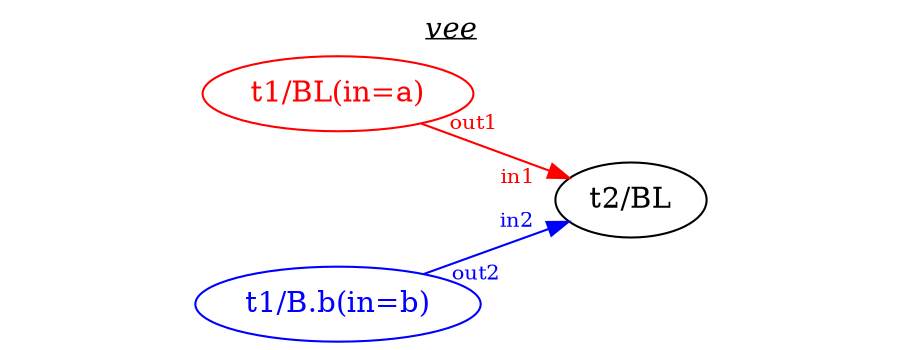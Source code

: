 digraph G {
	node [label="\N", ordering=out];
	graph [rankdir="LR", label=<<U><I>vee</I></U>>, labelloc=t, nodesep=.9];
	
	"START" [label="", shape=plaintext];
	"STOP" [label="", shape=plaintext];
	
	"t1a" [label="t1/BL(in=a)", color=red, fontcolor=red];
	"t1b" [label="t1/B.b(in=b)", color=blue, fontcolor=blue];
	"t2" [label="t2/BL"];

	"START" -> "t1a" [style=invis];
	"START" -> "t1b" [style=invis];

	"t1b" -> "t2" [taillabel="out2", headlabel="in2", color=blue, fontcolor=blue, fontsize=10, labeldistance=2.5, labelangle=-20];
	"t1a" -> "t2" [taillabel="out1", headlabel="in1", color=red, fontcolor=red, fontsize=10, labeldistance=2.5, labelangle=20];

	"t2" -> "STOP" [style=invis];
}

